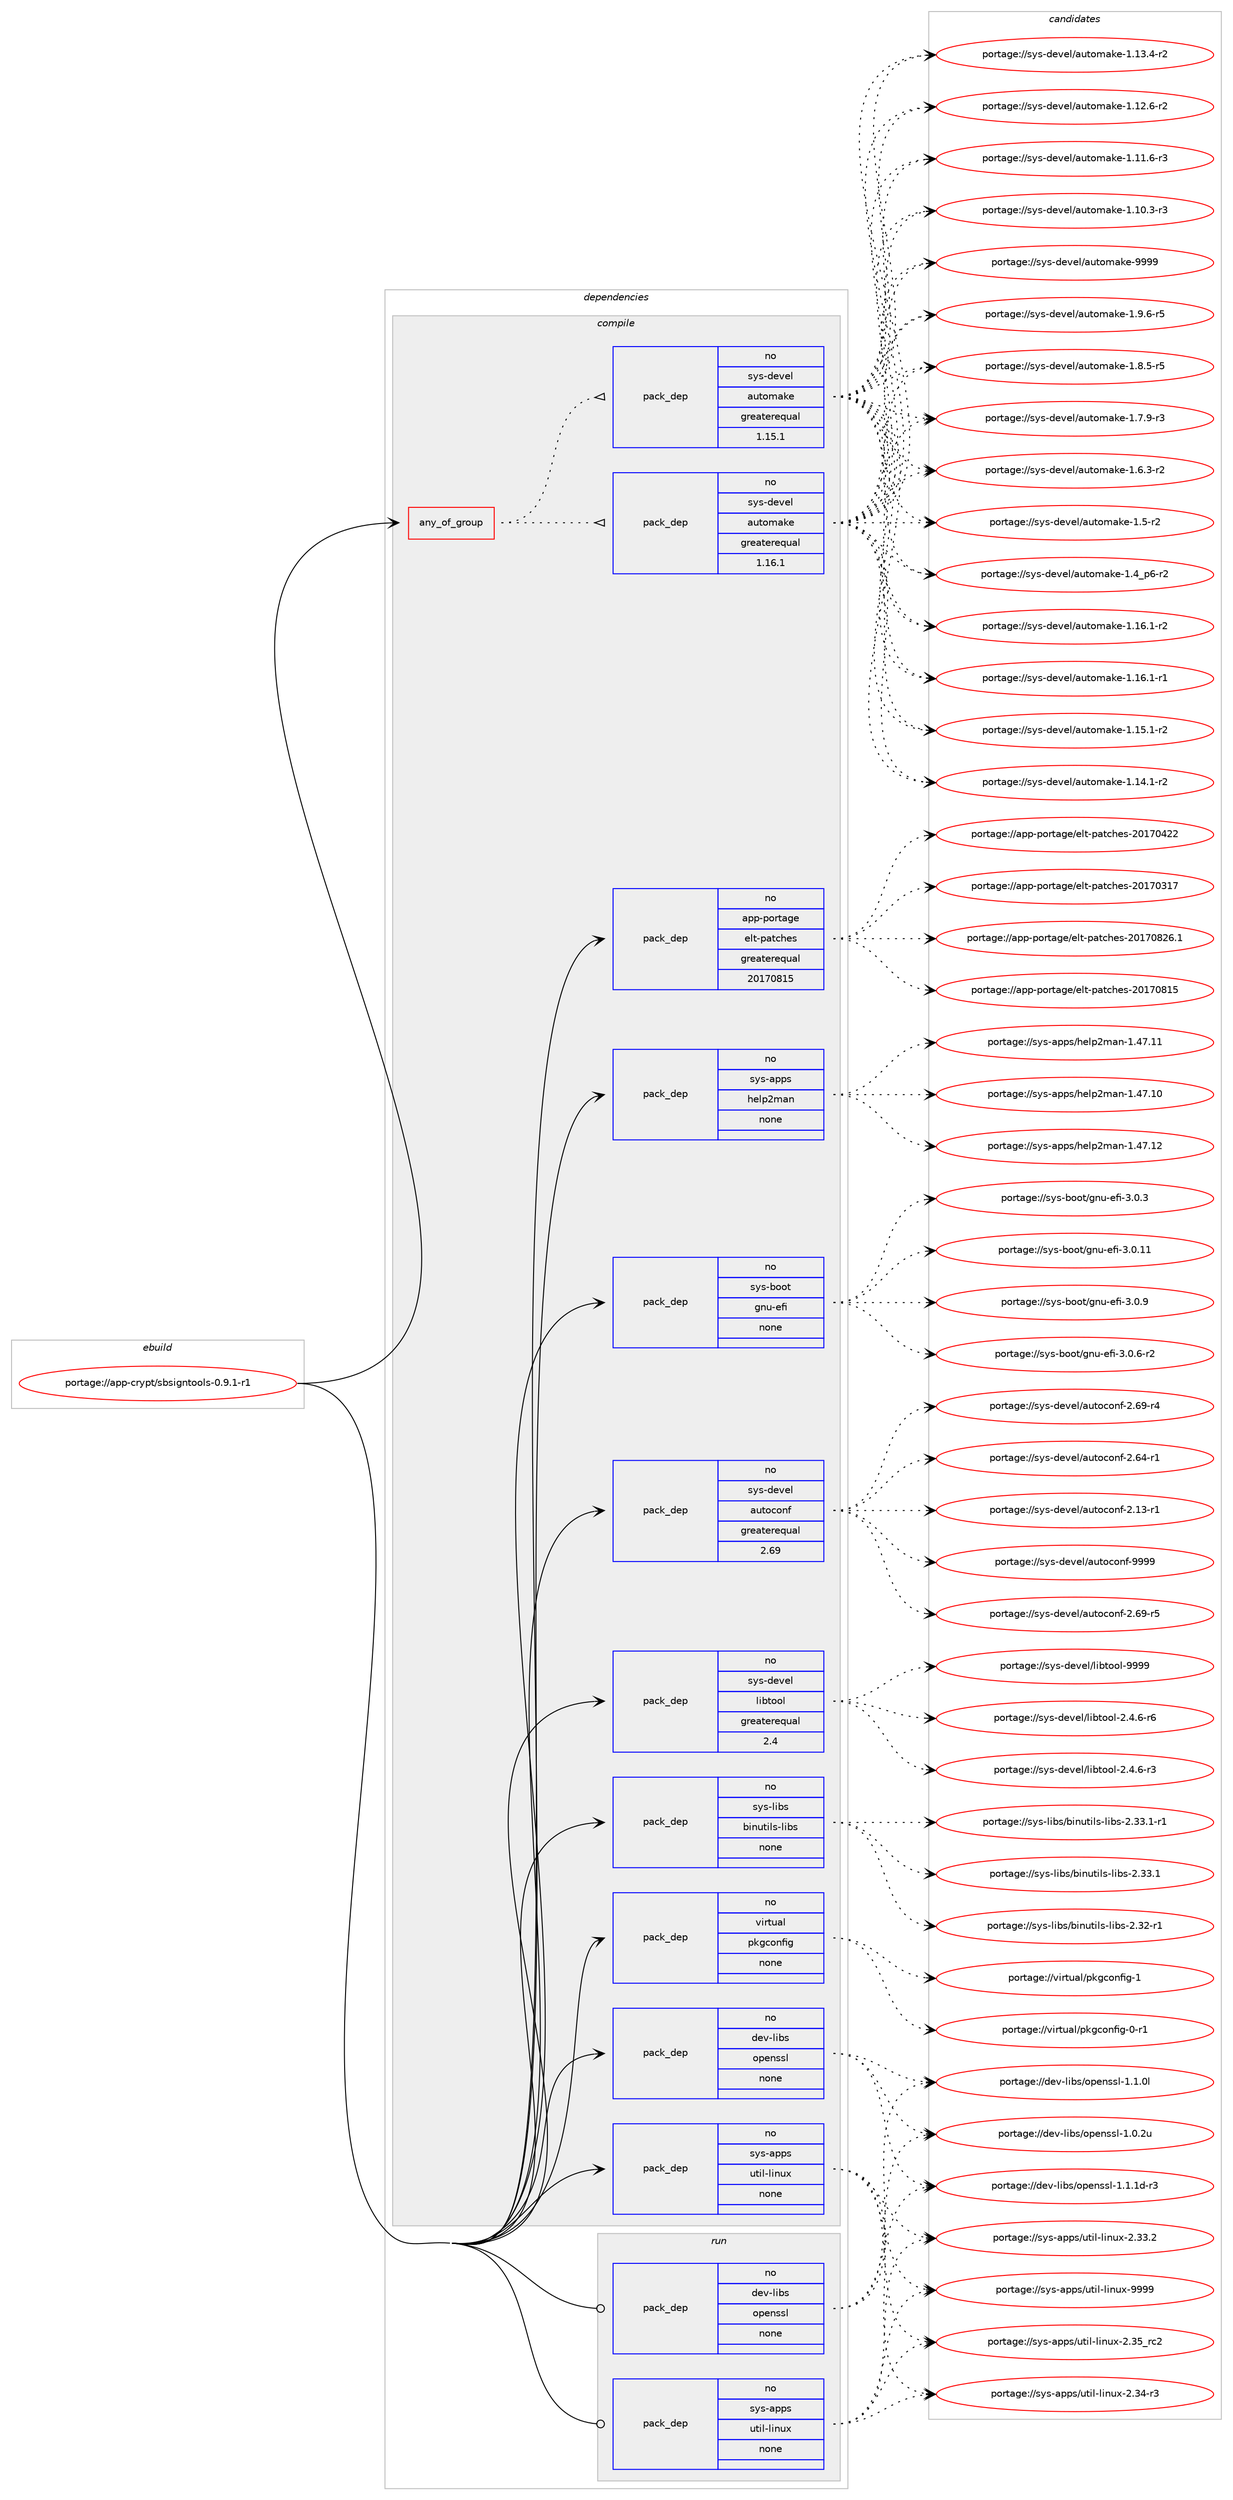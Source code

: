digraph prolog {

# *************
# Graph options
# *************

newrank=true;
concentrate=true;
compound=true;
graph [rankdir=LR,fontname=Helvetica,fontsize=10,ranksep=1.5];#, ranksep=2.5, nodesep=0.2];
edge  [arrowhead=vee];
node  [fontname=Helvetica,fontsize=10];

# **********
# The ebuild
# **********

subgraph cluster_leftcol {
color=gray;
label=<<i>ebuild</i>>;
id [label="portage://app-crypt/sbsigntools-0.9.1-r1", color=red, width=4, href="../app-crypt/sbsigntools-0.9.1-r1.svg"];
}

# ****************
# The dependencies
# ****************

subgraph cluster_midcol {
color=gray;
label=<<i>dependencies</i>>;
subgraph cluster_compile {
fillcolor="#eeeeee";
style=filled;
label=<<i>compile</i>>;
subgraph any8231 {
dependency641595 [label=<<TABLE BORDER="0" CELLBORDER="1" CELLSPACING="0" CELLPADDING="4"><TR><TD CELLPADDING="10">any_of_group</TD></TR></TABLE>>, shape=none, color=red];subgraph pack481931 {
dependency641596 [label=<<TABLE BORDER="0" CELLBORDER="1" CELLSPACING="0" CELLPADDING="4" WIDTH="220"><TR><TD ROWSPAN="6" CELLPADDING="30">pack_dep</TD></TR><TR><TD WIDTH="110">no</TD></TR><TR><TD>sys-devel</TD></TR><TR><TD>automake</TD></TR><TR><TD>greaterequal</TD></TR><TR><TD>1.16.1</TD></TR></TABLE>>, shape=none, color=blue];
}
dependency641595:e -> dependency641596:w [weight=20,style="dotted",arrowhead="oinv"];
subgraph pack481932 {
dependency641597 [label=<<TABLE BORDER="0" CELLBORDER="1" CELLSPACING="0" CELLPADDING="4" WIDTH="220"><TR><TD ROWSPAN="6" CELLPADDING="30">pack_dep</TD></TR><TR><TD WIDTH="110">no</TD></TR><TR><TD>sys-devel</TD></TR><TR><TD>automake</TD></TR><TR><TD>greaterequal</TD></TR><TR><TD>1.15.1</TD></TR></TABLE>>, shape=none, color=blue];
}
dependency641595:e -> dependency641597:w [weight=20,style="dotted",arrowhead="oinv"];
}
id:e -> dependency641595:w [weight=20,style="solid",arrowhead="vee"];
subgraph pack481933 {
dependency641598 [label=<<TABLE BORDER="0" CELLBORDER="1" CELLSPACING="0" CELLPADDING="4" WIDTH="220"><TR><TD ROWSPAN="6" CELLPADDING="30">pack_dep</TD></TR><TR><TD WIDTH="110">no</TD></TR><TR><TD>app-portage</TD></TR><TR><TD>elt-patches</TD></TR><TR><TD>greaterequal</TD></TR><TR><TD>20170815</TD></TR></TABLE>>, shape=none, color=blue];
}
id:e -> dependency641598:w [weight=20,style="solid",arrowhead="vee"];
subgraph pack481934 {
dependency641599 [label=<<TABLE BORDER="0" CELLBORDER="1" CELLSPACING="0" CELLPADDING="4" WIDTH="220"><TR><TD ROWSPAN="6" CELLPADDING="30">pack_dep</TD></TR><TR><TD WIDTH="110">no</TD></TR><TR><TD>dev-libs</TD></TR><TR><TD>openssl</TD></TR><TR><TD>none</TD></TR><TR><TD></TD></TR></TABLE>>, shape=none, color=blue];
}
id:e -> dependency641599:w [weight=20,style="solid",arrowhead="vee"];
subgraph pack481935 {
dependency641600 [label=<<TABLE BORDER="0" CELLBORDER="1" CELLSPACING="0" CELLPADDING="4" WIDTH="220"><TR><TD ROWSPAN="6" CELLPADDING="30">pack_dep</TD></TR><TR><TD WIDTH="110">no</TD></TR><TR><TD>sys-apps</TD></TR><TR><TD>help2man</TD></TR><TR><TD>none</TD></TR><TR><TD></TD></TR></TABLE>>, shape=none, color=blue];
}
id:e -> dependency641600:w [weight=20,style="solid",arrowhead="vee"];
subgraph pack481936 {
dependency641601 [label=<<TABLE BORDER="0" CELLBORDER="1" CELLSPACING="0" CELLPADDING="4" WIDTH="220"><TR><TD ROWSPAN="6" CELLPADDING="30">pack_dep</TD></TR><TR><TD WIDTH="110">no</TD></TR><TR><TD>sys-apps</TD></TR><TR><TD>util-linux</TD></TR><TR><TD>none</TD></TR><TR><TD></TD></TR></TABLE>>, shape=none, color=blue];
}
id:e -> dependency641601:w [weight=20,style="solid",arrowhead="vee"];
subgraph pack481937 {
dependency641602 [label=<<TABLE BORDER="0" CELLBORDER="1" CELLSPACING="0" CELLPADDING="4" WIDTH="220"><TR><TD ROWSPAN="6" CELLPADDING="30">pack_dep</TD></TR><TR><TD WIDTH="110">no</TD></TR><TR><TD>sys-boot</TD></TR><TR><TD>gnu-efi</TD></TR><TR><TD>none</TD></TR><TR><TD></TD></TR></TABLE>>, shape=none, color=blue];
}
id:e -> dependency641602:w [weight=20,style="solid",arrowhead="vee"];
subgraph pack481938 {
dependency641603 [label=<<TABLE BORDER="0" CELLBORDER="1" CELLSPACING="0" CELLPADDING="4" WIDTH="220"><TR><TD ROWSPAN="6" CELLPADDING="30">pack_dep</TD></TR><TR><TD WIDTH="110">no</TD></TR><TR><TD>sys-devel</TD></TR><TR><TD>autoconf</TD></TR><TR><TD>greaterequal</TD></TR><TR><TD>2.69</TD></TR></TABLE>>, shape=none, color=blue];
}
id:e -> dependency641603:w [weight=20,style="solid",arrowhead="vee"];
subgraph pack481939 {
dependency641604 [label=<<TABLE BORDER="0" CELLBORDER="1" CELLSPACING="0" CELLPADDING="4" WIDTH="220"><TR><TD ROWSPAN="6" CELLPADDING="30">pack_dep</TD></TR><TR><TD WIDTH="110">no</TD></TR><TR><TD>sys-devel</TD></TR><TR><TD>libtool</TD></TR><TR><TD>greaterequal</TD></TR><TR><TD>2.4</TD></TR></TABLE>>, shape=none, color=blue];
}
id:e -> dependency641604:w [weight=20,style="solid",arrowhead="vee"];
subgraph pack481940 {
dependency641605 [label=<<TABLE BORDER="0" CELLBORDER="1" CELLSPACING="0" CELLPADDING="4" WIDTH="220"><TR><TD ROWSPAN="6" CELLPADDING="30">pack_dep</TD></TR><TR><TD WIDTH="110">no</TD></TR><TR><TD>sys-libs</TD></TR><TR><TD>binutils-libs</TD></TR><TR><TD>none</TD></TR><TR><TD></TD></TR></TABLE>>, shape=none, color=blue];
}
id:e -> dependency641605:w [weight=20,style="solid",arrowhead="vee"];
subgraph pack481941 {
dependency641606 [label=<<TABLE BORDER="0" CELLBORDER="1" CELLSPACING="0" CELLPADDING="4" WIDTH="220"><TR><TD ROWSPAN="6" CELLPADDING="30">pack_dep</TD></TR><TR><TD WIDTH="110">no</TD></TR><TR><TD>virtual</TD></TR><TR><TD>pkgconfig</TD></TR><TR><TD>none</TD></TR><TR><TD></TD></TR></TABLE>>, shape=none, color=blue];
}
id:e -> dependency641606:w [weight=20,style="solid",arrowhead="vee"];
}
subgraph cluster_compileandrun {
fillcolor="#eeeeee";
style=filled;
label=<<i>compile and run</i>>;
}
subgraph cluster_run {
fillcolor="#eeeeee";
style=filled;
label=<<i>run</i>>;
subgraph pack481942 {
dependency641607 [label=<<TABLE BORDER="0" CELLBORDER="1" CELLSPACING="0" CELLPADDING="4" WIDTH="220"><TR><TD ROWSPAN="6" CELLPADDING="30">pack_dep</TD></TR><TR><TD WIDTH="110">no</TD></TR><TR><TD>dev-libs</TD></TR><TR><TD>openssl</TD></TR><TR><TD>none</TD></TR><TR><TD></TD></TR></TABLE>>, shape=none, color=blue];
}
id:e -> dependency641607:w [weight=20,style="solid",arrowhead="odot"];
subgraph pack481943 {
dependency641608 [label=<<TABLE BORDER="0" CELLBORDER="1" CELLSPACING="0" CELLPADDING="4" WIDTH="220"><TR><TD ROWSPAN="6" CELLPADDING="30">pack_dep</TD></TR><TR><TD WIDTH="110">no</TD></TR><TR><TD>sys-apps</TD></TR><TR><TD>util-linux</TD></TR><TR><TD>none</TD></TR><TR><TD></TD></TR></TABLE>>, shape=none, color=blue];
}
id:e -> dependency641608:w [weight=20,style="solid",arrowhead="odot"];
}
}

# **************
# The candidates
# **************

subgraph cluster_choices {
rank=same;
color=gray;
label=<<i>candidates</i>>;

subgraph choice481931 {
color=black;
nodesep=1;
choice115121115451001011181011084797117116111109971071014557575757 [label="portage://sys-devel/automake-9999", color=red, width=4,href="../sys-devel/automake-9999.svg"];
choice115121115451001011181011084797117116111109971071014549465746544511453 [label="portage://sys-devel/automake-1.9.6-r5", color=red, width=4,href="../sys-devel/automake-1.9.6-r5.svg"];
choice115121115451001011181011084797117116111109971071014549465646534511453 [label="portage://sys-devel/automake-1.8.5-r5", color=red, width=4,href="../sys-devel/automake-1.8.5-r5.svg"];
choice115121115451001011181011084797117116111109971071014549465546574511451 [label="portage://sys-devel/automake-1.7.9-r3", color=red, width=4,href="../sys-devel/automake-1.7.9-r3.svg"];
choice115121115451001011181011084797117116111109971071014549465446514511450 [label="portage://sys-devel/automake-1.6.3-r2", color=red, width=4,href="../sys-devel/automake-1.6.3-r2.svg"];
choice11512111545100101118101108479711711611110997107101454946534511450 [label="portage://sys-devel/automake-1.5-r2", color=red, width=4,href="../sys-devel/automake-1.5-r2.svg"];
choice115121115451001011181011084797117116111109971071014549465295112544511450 [label="portage://sys-devel/automake-1.4_p6-r2", color=red, width=4,href="../sys-devel/automake-1.4_p6-r2.svg"];
choice11512111545100101118101108479711711611110997107101454946495446494511450 [label="portage://sys-devel/automake-1.16.1-r2", color=red, width=4,href="../sys-devel/automake-1.16.1-r2.svg"];
choice11512111545100101118101108479711711611110997107101454946495446494511449 [label="portage://sys-devel/automake-1.16.1-r1", color=red, width=4,href="../sys-devel/automake-1.16.1-r1.svg"];
choice11512111545100101118101108479711711611110997107101454946495346494511450 [label="portage://sys-devel/automake-1.15.1-r2", color=red, width=4,href="../sys-devel/automake-1.15.1-r2.svg"];
choice11512111545100101118101108479711711611110997107101454946495246494511450 [label="portage://sys-devel/automake-1.14.1-r2", color=red, width=4,href="../sys-devel/automake-1.14.1-r2.svg"];
choice11512111545100101118101108479711711611110997107101454946495146524511450 [label="portage://sys-devel/automake-1.13.4-r2", color=red, width=4,href="../sys-devel/automake-1.13.4-r2.svg"];
choice11512111545100101118101108479711711611110997107101454946495046544511450 [label="portage://sys-devel/automake-1.12.6-r2", color=red, width=4,href="../sys-devel/automake-1.12.6-r2.svg"];
choice11512111545100101118101108479711711611110997107101454946494946544511451 [label="portage://sys-devel/automake-1.11.6-r3", color=red, width=4,href="../sys-devel/automake-1.11.6-r3.svg"];
choice11512111545100101118101108479711711611110997107101454946494846514511451 [label="portage://sys-devel/automake-1.10.3-r3", color=red, width=4,href="../sys-devel/automake-1.10.3-r3.svg"];
dependency641596:e -> choice115121115451001011181011084797117116111109971071014557575757:w [style=dotted,weight="100"];
dependency641596:e -> choice115121115451001011181011084797117116111109971071014549465746544511453:w [style=dotted,weight="100"];
dependency641596:e -> choice115121115451001011181011084797117116111109971071014549465646534511453:w [style=dotted,weight="100"];
dependency641596:e -> choice115121115451001011181011084797117116111109971071014549465546574511451:w [style=dotted,weight="100"];
dependency641596:e -> choice115121115451001011181011084797117116111109971071014549465446514511450:w [style=dotted,weight="100"];
dependency641596:e -> choice11512111545100101118101108479711711611110997107101454946534511450:w [style=dotted,weight="100"];
dependency641596:e -> choice115121115451001011181011084797117116111109971071014549465295112544511450:w [style=dotted,weight="100"];
dependency641596:e -> choice11512111545100101118101108479711711611110997107101454946495446494511450:w [style=dotted,weight="100"];
dependency641596:e -> choice11512111545100101118101108479711711611110997107101454946495446494511449:w [style=dotted,weight="100"];
dependency641596:e -> choice11512111545100101118101108479711711611110997107101454946495346494511450:w [style=dotted,weight="100"];
dependency641596:e -> choice11512111545100101118101108479711711611110997107101454946495246494511450:w [style=dotted,weight="100"];
dependency641596:e -> choice11512111545100101118101108479711711611110997107101454946495146524511450:w [style=dotted,weight="100"];
dependency641596:e -> choice11512111545100101118101108479711711611110997107101454946495046544511450:w [style=dotted,weight="100"];
dependency641596:e -> choice11512111545100101118101108479711711611110997107101454946494946544511451:w [style=dotted,weight="100"];
dependency641596:e -> choice11512111545100101118101108479711711611110997107101454946494846514511451:w [style=dotted,weight="100"];
}
subgraph choice481932 {
color=black;
nodesep=1;
choice115121115451001011181011084797117116111109971071014557575757 [label="portage://sys-devel/automake-9999", color=red, width=4,href="../sys-devel/automake-9999.svg"];
choice115121115451001011181011084797117116111109971071014549465746544511453 [label="portage://sys-devel/automake-1.9.6-r5", color=red, width=4,href="../sys-devel/automake-1.9.6-r5.svg"];
choice115121115451001011181011084797117116111109971071014549465646534511453 [label="portage://sys-devel/automake-1.8.5-r5", color=red, width=4,href="../sys-devel/automake-1.8.5-r5.svg"];
choice115121115451001011181011084797117116111109971071014549465546574511451 [label="portage://sys-devel/automake-1.7.9-r3", color=red, width=4,href="../sys-devel/automake-1.7.9-r3.svg"];
choice115121115451001011181011084797117116111109971071014549465446514511450 [label="portage://sys-devel/automake-1.6.3-r2", color=red, width=4,href="../sys-devel/automake-1.6.3-r2.svg"];
choice11512111545100101118101108479711711611110997107101454946534511450 [label="portage://sys-devel/automake-1.5-r2", color=red, width=4,href="../sys-devel/automake-1.5-r2.svg"];
choice115121115451001011181011084797117116111109971071014549465295112544511450 [label="portage://sys-devel/automake-1.4_p6-r2", color=red, width=4,href="../sys-devel/automake-1.4_p6-r2.svg"];
choice11512111545100101118101108479711711611110997107101454946495446494511450 [label="portage://sys-devel/automake-1.16.1-r2", color=red, width=4,href="../sys-devel/automake-1.16.1-r2.svg"];
choice11512111545100101118101108479711711611110997107101454946495446494511449 [label="portage://sys-devel/automake-1.16.1-r1", color=red, width=4,href="../sys-devel/automake-1.16.1-r1.svg"];
choice11512111545100101118101108479711711611110997107101454946495346494511450 [label="portage://sys-devel/automake-1.15.1-r2", color=red, width=4,href="../sys-devel/automake-1.15.1-r2.svg"];
choice11512111545100101118101108479711711611110997107101454946495246494511450 [label="portage://sys-devel/automake-1.14.1-r2", color=red, width=4,href="../sys-devel/automake-1.14.1-r2.svg"];
choice11512111545100101118101108479711711611110997107101454946495146524511450 [label="portage://sys-devel/automake-1.13.4-r2", color=red, width=4,href="../sys-devel/automake-1.13.4-r2.svg"];
choice11512111545100101118101108479711711611110997107101454946495046544511450 [label="portage://sys-devel/automake-1.12.6-r2", color=red, width=4,href="../sys-devel/automake-1.12.6-r2.svg"];
choice11512111545100101118101108479711711611110997107101454946494946544511451 [label="portage://sys-devel/automake-1.11.6-r3", color=red, width=4,href="../sys-devel/automake-1.11.6-r3.svg"];
choice11512111545100101118101108479711711611110997107101454946494846514511451 [label="portage://sys-devel/automake-1.10.3-r3", color=red, width=4,href="../sys-devel/automake-1.10.3-r3.svg"];
dependency641597:e -> choice115121115451001011181011084797117116111109971071014557575757:w [style=dotted,weight="100"];
dependency641597:e -> choice115121115451001011181011084797117116111109971071014549465746544511453:w [style=dotted,weight="100"];
dependency641597:e -> choice115121115451001011181011084797117116111109971071014549465646534511453:w [style=dotted,weight="100"];
dependency641597:e -> choice115121115451001011181011084797117116111109971071014549465546574511451:w [style=dotted,weight="100"];
dependency641597:e -> choice115121115451001011181011084797117116111109971071014549465446514511450:w [style=dotted,weight="100"];
dependency641597:e -> choice11512111545100101118101108479711711611110997107101454946534511450:w [style=dotted,weight="100"];
dependency641597:e -> choice115121115451001011181011084797117116111109971071014549465295112544511450:w [style=dotted,weight="100"];
dependency641597:e -> choice11512111545100101118101108479711711611110997107101454946495446494511450:w [style=dotted,weight="100"];
dependency641597:e -> choice11512111545100101118101108479711711611110997107101454946495446494511449:w [style=dotted,weight="100"];
dependency641597:e -> choice11512111545100101118101108479711711611110997107101454946495346494511450:w [style=dotted,weight="100"];
dependency641597:e -> choice11512111545100101118101108479711711611110997107101454946495246494511450:w [style=dotted,weight="100"];
dependency641597:e -> choice11512111545100101118101108479711711611110997107101454946495146524511450:w [style=dotted,weight="100"];
dependency641597:e -> choice11512111545100101118101108479711711611110997107101454946495046544511450:w [style=dotted,weight="100"];
dependency641597:e -> choice11512111545100101118101108479711711611110997107101454946494946544511451:w [style=dotted,weight="100"];
dependency641597:e -> choice11512111545100101118101108479711711611110997107101454946494846514511451:w [style=dotted,weight="100"];
}
subgraph choice481933 {
color=black;
nodesep=1;
choice971121124511211111411697103101471011081164511297116991041011154550484955485650544649 [label="portage://app-portage/elt-patches-20170826.1", color=red, width=4,href="../app-portage/elt-patches-20170826.1.svg"];
choice97112112451121111141169710310147101108116451129711699104101115455048495548564953 [label="portage://app-portage/elt-patches-20170815", color=red, width=4,href="../app-portage/elt-patches-20170815.svg"];
choice97112112451121111141169710310147101108116451129711699104101115455048495548525050 [label="portage://app-portage/elt-patches-20170422", color=red, width=4,href="../app-portage/elt-patches-20170422.svg"];
choice97112112451121111141169710310147101108116451129711699104101115455048495548514955 [label="portage://app-portage/elt-patches-20170317", color=red, width=4,href="../app-portage/elt-patches-20170317.svg"];
dependency641598:e -> choice971121124511211111411697103101471011081164511297116991041011154550484955485650544649:w [style=dotted,weight="100"];
dependency641598:e -> choice97112112451121111141169710310147101108116451129711699104101115455048495548564953:w [style=dotted,weight="100"];
dependency641598:e -> choice97112112451121111141169710310147101108116451129711699104101115455048495548525050:w [style=dotted,weight="100"];
dependency641598:e -> choice97112112451121111141169710310147101108116451129711699104101115455048495548514955:w [style=dotted,weight="100"];
}
subgraph choice481934 {
color=black;
nodesep=1;
choice1001011184510810598115471111121011101151151084549464946491004511451 [label="portage://dev-libs/openssl-1.1.1d-r3", color=red, width=4,href="../dev-libs/openssl-1.1.1d-r3.svg"];
choice100101118451081059811547111112101110115115108454946494648108 [label="portage://dev-libs/openssl-1.1.0l", color=red, width=4,href="../dev-libs/openssl-1.1.0l.svg"];
choice100101118451081059811547111112101110115115108454946484650117 [label="portage://dev-libs/openssl-1.0.2u", color=red, width=4,href="../dev-libs/openssl-1.0.2u.svg"];
dependency641599:e -> choice1001011184510810598115471111121011101151151084549464946491004511451:w [style=dotted,weight="100"];
dependency641599:e -> choice100101118451081059811547111112101110115115108454946494648108:w [style=dotted,weight="100"];
dependency641599:e -> choice100101118451081059811547111112101110115115108454946484650117:w [style=dotted,weight="100"];
}
subgraph choice481935 {
color=black;
nodesep=1;
choice11512111545971121121154710410110811250109971104549465255464950 [label="portage://sys-apps/help2man-1.47.12", color=red, width=4,href="../sys-apps/help2man-1.47.12.svg"];
choice11512111545971121121154710410110811250109971104549465255464949 [label="portage://sys-apps/help2man-1.47.11", color=red, width=4,href="../sys-apps/help2man-1.47.11.svg"];
choice11512111545971121121154710410110811250109971104549465255464948 [label="portage://sys-apps/help2man-1.47.10", color=red, width=4,href="../sys-apps/help2man-1.47.10.svg"];
dependency641600:e -> choice11512111545971121121154710410110811250109971104549465255464950:w [style=dotted,weight="100"];
dependency641600:e -> choice11512111545971121121154710410110811250109971104549465255464949:w [style=dotted,weight="100"];
dependency641600:e -> choice11512111545971121121154710410110811250109971104549465255464948:w [style=dotted,weight="100"];
}
subgraph choice481936 {
color=black;
nodesep=1;
choice115121115459711211211547117116105108451081051101171204557575757 [label="portage://sys-apps/util-linux-9999", color=red, width=4,href="../sys-apps/util-linux-9999.svg"];
choice115121115459711211211547117116105108451081051101171204550465153951149950 [label="portage://sys-apps/util-linux-2.35_rc2", color=red, width=4,href="../sys-apps/util-linux-2.35_rc2.svg"];
choice1151211154597112112115471171161051084510810511011712045504651524511451 [label="portage://sys-apps/util-linux-2.34-r3", color=red, width=4,href="../sys-apps/util-linux-2.34-r3.svg"];
choice1151211154597112112115471171161051084510810511011712045504651514650 [label="portage://sys-apps/util-linux-2.33.2", color=red, width=4,href="../sys-apps/util-linux-2.33.2.svg"];
dependency641601:e -> choice115121115459711211211547117116105108451081051101171204557575757:w [style=dotted,weight="100"];
dependency641601:e -> choice115121115459711211211547117116105108451081051101171204550465153951149950:w [style=dotted,weight="100"];
dependency641601:e -> choice1151211154597112112115471171161051084510810511011712045504651524511451:w [style=dotted,weight="100"];
dependency641601:e -> choice1151211154597112112115471171161051084510810511011712045504651514650:w [style=dotted,weight="100"];
}
subgraph choice481937 {
color=black;
nodesep=1;
choice11512111545981111111164710311011745101102105455146484657 [label="portage://sys-boot/gnu-efi-3.0.9", color=red, width=4,href="../sys-boot/gnu-efi-3.0.9.svg"];
choice115121115459811111111647103110117451011021054551464846544511450 [label="portage://sys-boot/gnu-efi-3.0.6-r2", color=red, width=4,href="../sys-boot/gnu-efi-3.0.6-r2.svg"];
choice11512111545981111111164710311011745101102105455146484651 [label="portage://sys-boot/gnu-efi-3.0.3", color=red, width=4,href="../sys-boot/gnu-efi-3.0.3.svg"];
choice1151211154598111111116471031101174510110210545514648464949 [label="portage://sys-boot/gnu-efi-3.0.11", color=red, width=4,href="../sys-boot/gnu-efi-3.0.11.svg"];
dependency641602:e -> choice11512111545981111111164710311011745101102105455146484657:w [style=dotted,weight="100"];
dependency641602:e -> choice115121115459811111111647103110117451011021054551464846544511450:w [style=dotted,weight="100"];
dependency641602:e -> choice11512111545981111111164710311011745101102105455146484651:w [style=dotted,weight="100"];
dependency641602:e -> choice1151211154598111111116471031101174510110210545514648464949:w [style=dotted,weight="100"];
}
subgraph choice481938 {
color=black;
nodesep=1;
choice115121115451001011181011084797117116111991111101024557575757 [label="portage://sys-devel/autoconf-9999", color=red, width=4,href="../sys-devel/autoconf-9999.svg"];
choice1151211154510010111810110847971171161119911111010245504654574511453 [label="portage://sys-devel/autoconf-2.69-r5", color=red, width=4,href="../sys-devel/autoconf-2.69-r5.svg"];
choice1151211154510010111810110847971171161119911111010245504654574511452 [label="portage://sys-devel/autoconf-2.69-r4", color=red, width=4,href="../sys-devel/autoconf-2.69-r4.svg"];
choice1151211154510010111810110847971171161119911111010245504654524511449 [label="portage://sys-devel/autoconf-2.64-r1", color=red, width=4,href="../sys-devel/autoconf-2.64-r1.svg"];
choice1151211154510010111810110847971171161119911111010245504649514511449 [label="portage://sys-devel/autoconf-2.13-r1", color=red, width=4,href="../sys-devel/autoconf-2.13-r1.svg"];
dependency641603:e -> choice115121115451001011181011084797117116111991111101024557575757:w [style=dotted,weight="100"];
dependency641603:e -> choice1151211154510010111810110847971171161119911111010245504654574511453:w [style=dotted,weight="100"];
dependency641603:e -> choice1151211154510010111810110847971171161119911111010245504654574511452:w [style=dotted,weight="100"];
dependency641603:e -> choice1151211154510010111810110847971171161119911111010245504654524511449:w [style=dotted,weight="100"];
dependency641603:e -> choice1151211154510010111810110847971171161119911111010245504649514511449:w [style=dotted,weight="100"];
}
subgraph choice481939 {
color=black;
nodesep=1;
choice1151211154510010111810110847108105981161111111084557575757 [label="portage://sys-devel/libtool-9999", color=red, width=4,href="../sys-devel/libtool-9999.svg"];
choice1151211154510010111810110847108105981161111111084550465246544511454 [label="portage://sys-devel/libtool-2.4.6-r6", color=red, width=4,href="../sys-devel/libtool-2.4.6-r6.svg"];
choice1151211154510010111810110847108105981161111111084550465246544511451 [label="portage://sys-devel/libtool-2.4.6-r3", color=red, width=4,href="../sys-devel/libtool-2.4.6-r3.svg"];
dependency641604:e -> choice1151211154510010111810110847108105981161111111084557575757:w [style=dotted,weight="100"];
dependency641604:e -> choice1151211154510010111810110847108105981161111111084550465246544511454:w [style=dotted,weight="100"];
dependency641604:e -> choice1151211154510010111810110847108105981161111111084550465246544511451:w [style=dotted,weight="100"];
}
subgraph choice481940 {
color=black;
nodesep=1;
choice115121115451081059811547981051101171161051081154510810598115455046515146494511449 [label="portage://sys-libs/binutils-libs-2.33.1-r1", color=red, width=4,href="../sys-libs/binutils-libs-2.33.1-r1.svg"];
choice11512111545108105981154798105110117116105108115451081059811545504651514649 [label="portage://sys-libs/binutils-libs-2.33.1", color=red, width=4,href="../sys-libs/binutils-libs-2.33.1.svg"];
choice11512111545108105981154798105110117116105108115451081059811545504651504511449 [label="portage://sys-libs/binutils-libs-2.32-r1", color=red, width=4,href="../sys-libs/binutils-libs-2.32-r1.svg"];
dependency641605:e -> choice115121115451081059811547981051101171161051081154510810598115455046515146494511449:w [style=dotted,weight="100"];
dependency641605:e -> choice11512111545108105981154798105110117116105108115451081059811545504651514649:w [style=dotted,weight="100"];
dependency641605:e -> choice11512111545108105981154798105110117116105108115451081059811545504651504511449:w [style=dotted,weight="100"];
}
subgraph choice481941 {
color=black;
nodesep=1;
choice1181051141161179710847112107103991111101021051034549 [label="portage://virtual/pkgconfig-1", color=red, width=4,href="../virtual/pkgconfig-1.svg"];
choice11810511411611797108471121071039911111010210510345484511449 [label="portage://virtual/pkgconfig-0-r1", color=red, width=4,href="../virtual/pkgconfig-0-r1.svg"];
dependency641606:e -> choice1181051141161179710847112107103991111101021051034549:w [style=dotted,weight="100"];
dependency641606:e -> choice11810511411611797108471121071039911111010210510345484511449:w [style=dotted,weight="100"];
}
subgraph choice481942 {
color=black;
nodesep=1;
choice1001011184510810598115471111121011101151151084549464946491004511451 [label="portage://dev-libs/openssl-1.1.1d-r3", color=red, width=4,href="../dev-libs/openssl-1.1.1d-r3.svg"];
choice100101118451081059811547111112101110115115108454946494648108 [label="portage://dev-libs/openssl-1.1.0l", color=red, width=4,href="../dev-libs/openssl-1.1.0l.svg"];
choice100101118451081059811547111112101110115115108454946484650117 [label="portage://dev-libs/openssl-1.0.2u", color=red, width=4,href="../dev-libs/openssl-1.0.2u.svg"];
dependency641607:e -> choice1001011184510810598115471111121011101151151084549464946491004511451:w [style=dotted,weight="100"];
dependency641607:e -> choice100101118451081059811547111112101110115115108454946494648108:w [style=dotted,weight="100"];
dependency641607:e -> choice100101118451081059811547111112101110115115108454946484650117:w [style=dotted,weight="100"];
}
subgraph choice481943 {
color=black;
nodesep=1;
choice115121115459711211211547117116105108451081051101171204557575757 [label="portage://sys-apps/util-linux-9999", color=red, width=4,href="../sys-apps/util-linux-9999.svg"];
choice115121115459711211211547117116105108451081051101171204550465153951149950 [label="portage://sys-apps/util-linux-2.35_rc2", color=red, width=4,href="../sys-apps/util-linux-2.35_rc2.svg"];
choice1151211154597112112115471171161051084510810511011712045504651524511451 [label="portage://sys-apps/util-linux-2.34-r3", color=red, width=4,href="../sys-apps/util-linux-2.34-r3.svg"];
choice1151211154597112112115471171161051084510810511011712045504651514650 [label="portage://sys-apps/util-linux-2.33.2", color=red, width=4,href="../sys-apps/util-linux-2.33.2.svg"];
dependency641608:e -> choice115121115459711211211547117116105108451081051101171204557575757:w [style=dotted,weight="100"];
dependency641608:e -> choice115121115459711211211547117116105108451081051101171204550465153951149950:w [style=dotted,weight="100"];
dependency641608:e -> choice1151211154597112112115471171161051084510810511011712045504651524511451:w [style=dotted,weight="100"];
dependency641608:e -> choice1151211154597112112115471171161051084510810511011712045504651514650:w [style=dotted,weight="100"];
}
}

}
